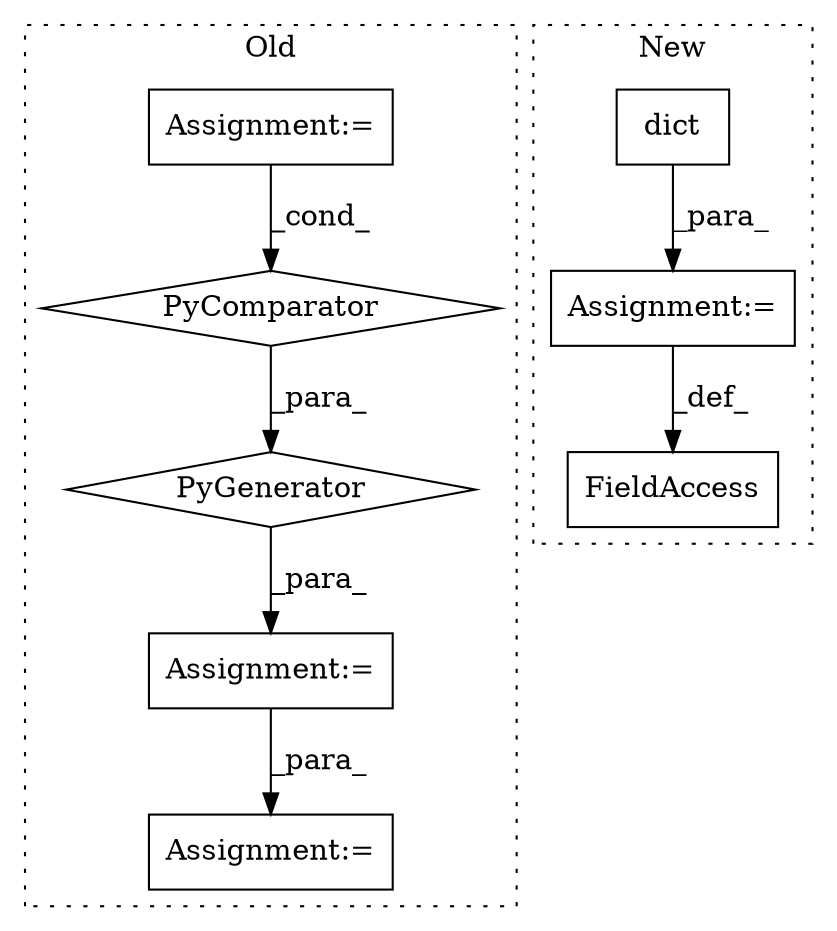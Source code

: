 digraph G {
subgraph cluster0 {
1 [label="PyGenerator" a="107" s="7120" l="269" shape="diamond"];
3 [label="PyComparator" a="113" s="7344" l="34" shape="diamond"];
4 [label="Assignment:=" a="7" s="6320" l="1" shape="box"];
5 [label="Assignment:=" a="7" s="7519" l="23" shape="box"];
8 [label="Assignment:=" a="7" s="7105" l="15" shape="box"];
label = "Old";
style="dotted";
}
subgraph cluster1 {
2 [label="dict" a="32" s="6428" l="6" shape="box"];
6 [label="Assignment:=" a="7" s="6427" l="1" shape="box"];
7 [label="FieldAccess" a="22" s="6407" l="20" shape="box"];
label = "New";
style="dotted";
}
1 -> 8 [label="_para_"];
2 -> 6 [label="_para_"];
3 -> 1 [label="_para_"];
4 -> 3 [label="_cond_"];
6 -> 7 [label="_def_"];
8 -> 5 [label="_para_"];
}